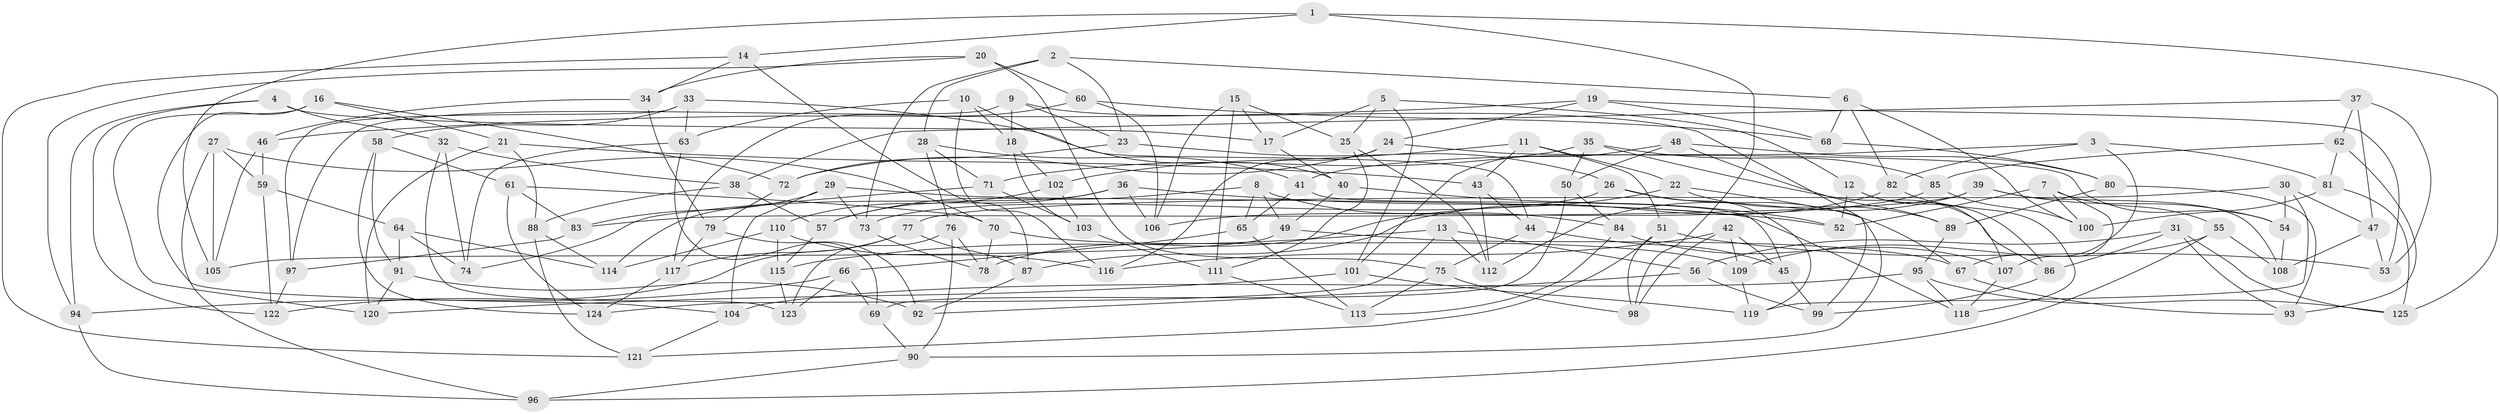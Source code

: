 // coarse degree distribution, {6: 0.4936708860759494, 5: 0.08860759493670886, 4: 0.4050632911392405, 3: 0.012658227848101266}
// Generated by graph-tools (version 1.1) at 2025/24/03/03/25 07:24:28]
// undirected, 125 vertices, 250 edges
graph export_dot {
graph [start="1"]
  node [color=gray90,style=filled];
  1;
  2;
  3;
  4;
  5;
  6;
  7;
  8;
  9;
  10;
  11;
  12;
  13;
  14;
  15;
  16;
  17;
  18;
  19;
  20;
  21;
  22;
  23;
  24;
  25;
  26;
  27;
  28;
  29;
  30;
  31;
  32;
  33;
  34;
  35;
  36;
  37;
  38;
  39;
  40;
  41;
  42;
  43;
  44;
  45;
  46;
  47;
  48;
  49;
  50;
  51;
  52;
  53;
  54;
  55;
  56;
  57;
  58;
  59;
  60;
  61;
  62;
  63;
  64;
  65;
  66;
  67;
  68;
  69;
  70;
  71;
  72;
  73;
  74;
  75;
  76;
  77;
  78;
  79;
  80;
  81;
  82;
  83;
  84;
  85;
  86;
  87;
  88;
  89;
  90;
  91;
  92;
  93;
  94;
  95;
  96;
  97;
  98;
  99;
  100;
  101;
  102;
  103;
  104;
  105;
  106;
  107;
  108;
  109;
  110;
  111;
  112;
  113;
  114;
  115;
  116;
  117;
  118;
  119;
  120;
  121;
  122;
  123;
  124;
  125;
  1 -- 98;
  1 -- 125;
  1 -- 14;
  1 -- 105;
  2 -- 6;
  2 -- 23;
  2 -- 28;
  2 -- 73;
  3 -- 41;
  3 -- 82;
  3 -- 81;
  3 -- 67;
  4 -- 94;
  4 -- 17;
  4 -- 32;
  4 -- 122;
  5 -- 12;
  5 -- 25;
  5 -- 101;
  5 -- 17;
  6 -- 100;
  6 -- 82;
  6 -- 68;
  7 -- 55;
  7 -- 52;
  7 -- 100;
  7 -- 107;
  8 -- 49;
  8 -- 65;
  8 -- 84;
  8 -- 57;
  9 -- 99;
  9 -- 18;
  9 -- 23;
  9 -- 97;
  10 -- 18;
  10 -- 63;
  10 -- 40;
  10 -- 116;
  11 -- 102;
  11 -- 51;
  11 -- 22;
  11 -- 43;
  12 -- 107;
  12 -- 52;
  12 -- 86;
  13 -- 124;
  13 -- 115;
  13 -- 112;
  13 -- 56;
  14 -- 121;
  14 -- 87;
  14 -- 34;
  15 -- 111;
  15 -- 17;
  15 -- 106;
  15 -- 25;
  16 -- 104;
  16 -- 21;
  16 -- 120;
  16 -- 72;
  17 -- 40;
  18 -- 103;
  18 -- 102;
  19 -- 68;
  19 -- 53;
  19 -- 46;
  19 -- 24;
  20 -- 60;
  20 -- 75;
  20 -- 34;
  20 -- 94;
  21 -- 120;
  21 -- 43;
  21 -- 88;
  22 -- 78;
  22 -- 89;
  22 -- 90;
  23 -- 26;
  23 -- 72;
  24 -- 72;
  24 -- 54;
  24 -- 116;
  25 -- 111;
  25 -- 112;
  26 -- 119;
  26 -- 67;
  26 -- 73;
  27 -- 70;
  27 -- 59;
  27 -- 105;
  27 -- 96;
  28 -- 71;
  28 -- 76;
  28 -- 41;
  29 -- 104;
  29 -- 118;
  29 -- 83;
  29 -- 73;
  30 -- 77;
  30 -- 119;
  30 -- 47;
  30 -- 54;
  31 -- 86;
  31 -- 125;
  31 -- 93;
  31 -- 56;
  32 -- 38;
  32 -- 123;
  32 -- 74;
  33 -- 63;
  33 -- 44;
  33 -- 58;
  33 -- 97;
  34 -- 46;
  34 -- 79;
  35 -- 50;
  35 -- 86;
  35 -- 85;
  35 -- 71;
  36 -- 114;
  36 -- 106;
  36 -- 57;
  36 -- 52;
  37 -- 62;
  37 -- 38;
  37 -- 47;
  37 -- 53;
  38 -- 88;
  38 -- 57;
  39 -- 108;
  39 -- 83;
  39 -- 54;
  39 -- 112;
  40 -- 52;
  40 -- 49;
  41 -- 45;
  41 -- 65;
  42 -- 98;
  42 -- 116;
  42 -- 109;
  42 -- 45;
  43 -- 44;
  43 -- 112;
  44 -- 75;
  44 -- 45;
  45 -- 99;
  46 -- 59;
  46 -- 105;
  47 -- 108;
  47 -- 53;
  48 -- 80;
  48 -- 50;
  48 -- 89;
  48 -- 101;
  49 -- 67;
  49 -- 105;
  50 -- 69;
  50 -- 84;
  51 -- 121;
  51 -- 98;
  51 -- 53;
  54 -- 108;
  55 -- 108;
  55 -- 109;
  55 -- 96;
  56 -- 92;
  56 -- 99;
  57 -- 115;
  58 -- 61;
  58 -- 124;
  58 -- 91;
  59 -- 122;
  59 -- 64;
  60 -- 117;
  60 -- 106;
  60 -- 68;
  61 -- 124;
  61 -- 70;
  61 -- 83;
  62 -- 93;
  62 -- 81;
  62 -- 85;
  63 -- 74;
  63 -- 69;
  64 -- 91;
  64 -- 114;
  64 -- 74;
  65 -- 113;
  65 -- 66;
  66 -- 123;
  66 -- 94;
  66 -- 69;
  67 -- 93;
  68 -- 80;
  69 -- 90;
  70 -- 109;
  70 -- 78;
  71 -- 74;
  71 -- 103;
  72 -- 79;
  73 -- 78;
  75 -- 113;
  75 -- 98;
  76 -- 90;
  76 -- 123;
  76 -- 78;
  77 -- 122;
  77 -- 117;
  77 -- 87;
  79 -- 117;
  79 -- 92;
  80 -- 89;
  80 -- 93;
  81 -- 125;
  81 -- 100;
  82 -- 87;
  82 -- 118;
  83 -- 97;
  84 -- 113;
  84 -- 107;
  85 -- 106;
  85 -- 100;
  86 -- 99;
  87 -- 92;
  88 -- 114;
  88 -- 121;
  89 -- 95;
  90 -- 96;
  91 -- 120;
  91 -- 92;
  94 -- 96;
  95 -- 104;
  95 -- 118;
  95 -- 125;
  97 -- 122;
  101 -- 119;
  101 -- 120;
  102 -- 110;
  102 -- 103;
  103 -- 111;
  104 -- 121;
  107 -- 118;
  109 -- 119;
  110 -- 116;
  110 -- 114;
  110 -- 115;
  111 -- 113;
  115 -- 123;
  117 -- 124;
}
